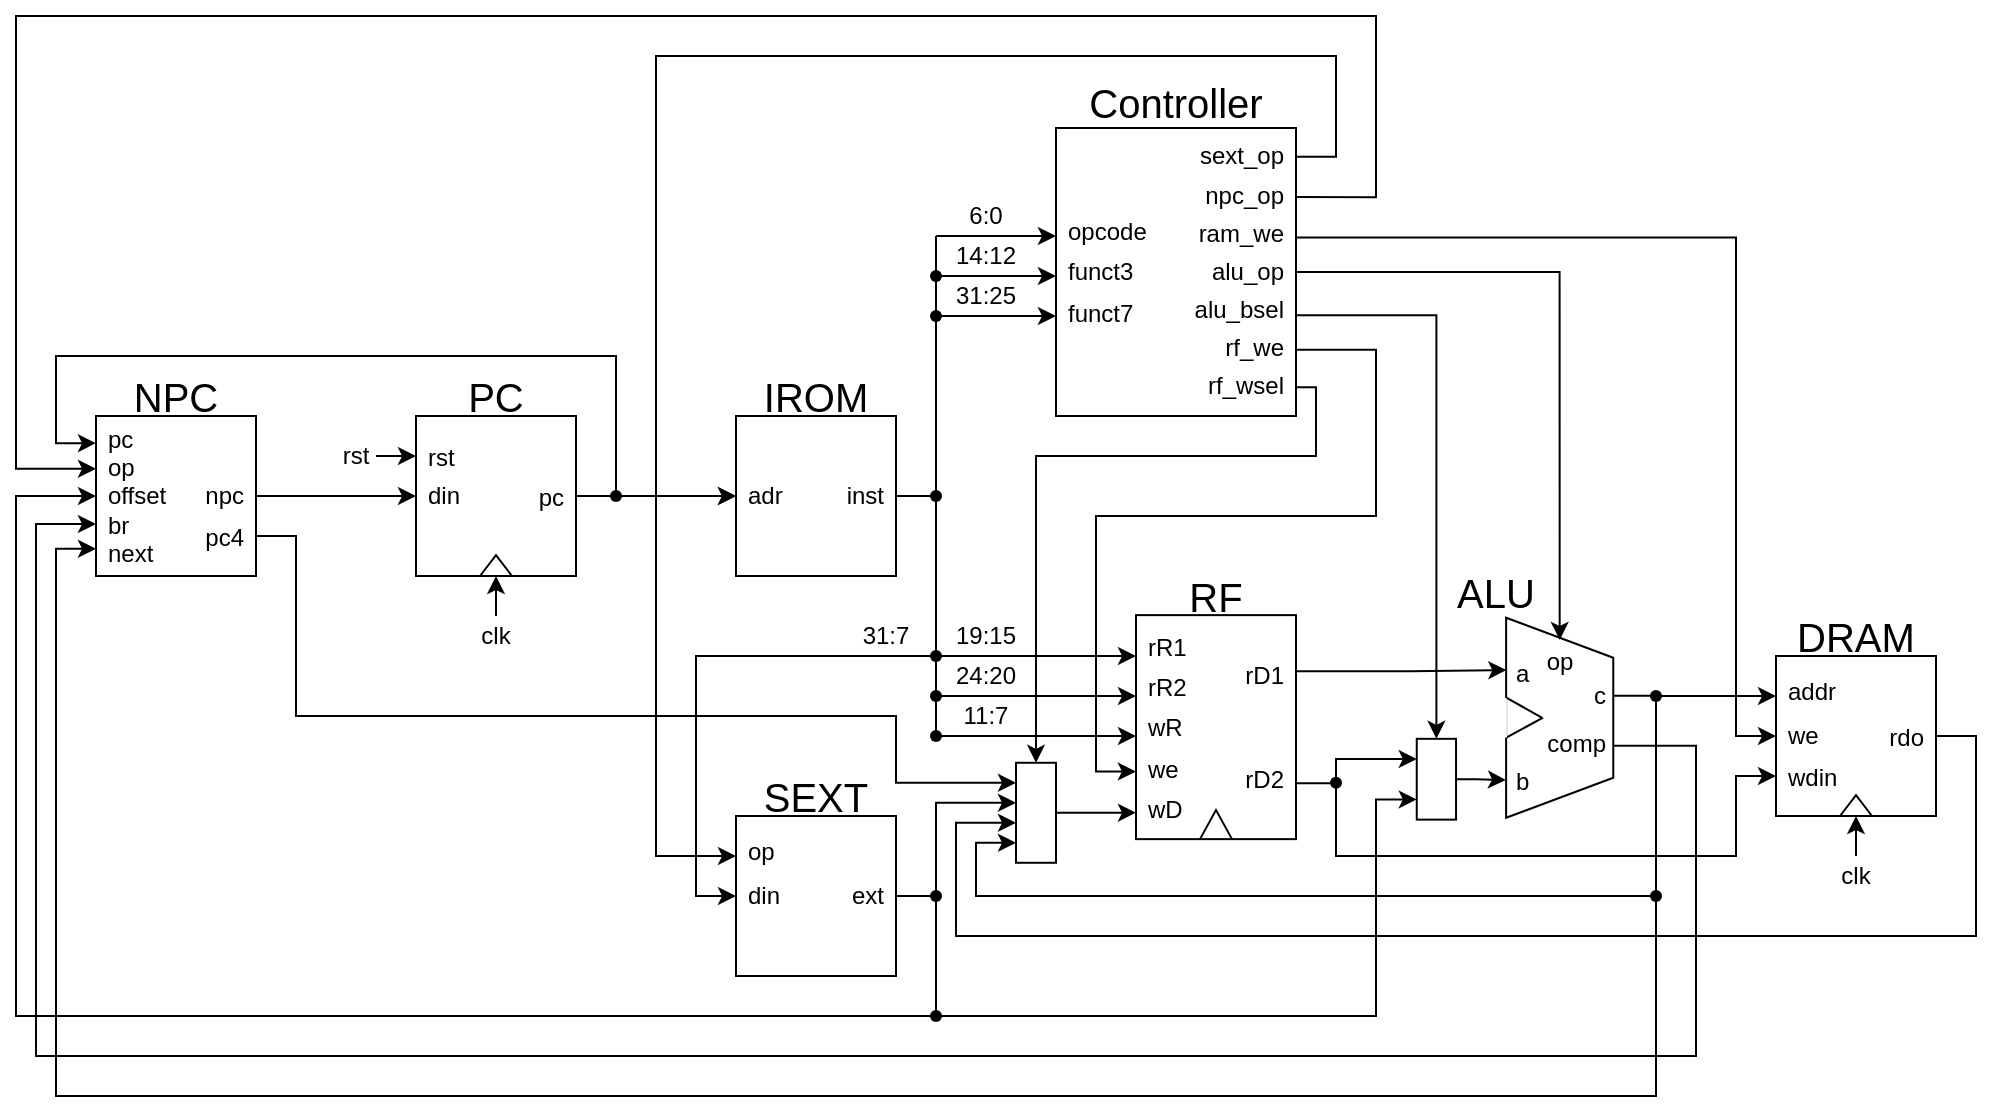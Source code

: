 <mxfile version="21.6.1" type="device">
  <diagram name="第 1 页" id="684M3y2fLr6qe14_jGMS">
    <mxGraphModel dx="1396" dy="973" grid="1" gridSize="10" guides="1" tooltips="1" connect="1" arrows="1" fold="1" page="1" pageScale="1" pageWidth="1169" pageHeight="827" math="0" shadow="0">
      <root>
        <mxCell id="0" />
        <mxCell id="1" parent="0" />
        <mxCell id="7e6ycA0EHB4q4oPhDRhc-101" value="" style="group;spacing=10;" parent="1" vertex="1" connectable="0">
          <mxGeometry x="440" y="500" width="80" height="100" as="geometry" />
        </mxCell>
        <mxCell id="7e6ycA0EHB4q4oPhDRhc-102" value="SEXT" style="text;html=1;strokeColor=none;fillColor=none;align=center;verticalAlign=middle;whiteSpace=wrap;rounded=0;fontSize=20;" parent="7e6ycA0EHB4q4oPhDRhc-101" vertex="1">
          <mxGeometry width="80" height="20" as="geometry" />
        </mxCell>
        <mxCell id="7e6ycA0EHB4q4oPhDRhc-103" value="" style="group" parent="7e6ycA0EHB4q4oPhDRhc-101" vertex="1" connectable="0">
          <mxGeometry y="20" width="80" height="80" as="geometry" />
        </mxCell>
        <mxCell id="7e6ycA0EHB4q4oPhDRhc-104" value="" style="rounded=0;whiteSpace=wrap;html=1;movable=1;resizable=1;rotatable=1;deletable=1;editable=1;locked=0;connectable=1;" parent="7e6ycA0EHB4q4oPhDRhc-103" vertex="1">
          <mxGeometry width="80" height="80.0" as="geometry" />
        </mxCell>
        <mxCell id="7e6ycA0EHB4q4oPhDRhc-105" value="&lt;p style=&quot;line-height: 80%;&quot;&gt;op&lt;/p&gt;&lt;p style=&quot;line-height: 80%;&quot;&gt;din&lt;/p&gt;&lt;p style=&quot;line-height: 80%;&quot;&gt;&lt;br&gt;&lt;/p&gt;" style="text;html=1;strokeColor=none;fillColor=none;align=left;verticalAlign=middle;whiteSpace=wrap;rounded=0;movable=1;resizable=1;rotatable=1;deletable=1;editable=1;locked=0;connectable=1;spacingLeft=4;spacingBottom=0;spacing=2;horizontal=1;" parent="7e6ycA0EHB4q4oPhDRhc-103" vertex="1">
          <mxGeometry width="32" height="80" as="geometry" />
        </mxCell>
        <mxCell id="7e6ycA0EHB4q4oPhDRhc-106" value="&lt;p style=&quot;line-height: 120%;&quot;&gt;&lt;span style=&quot;background-color: initial;&quot;&gt;ext&lt;/span&gt;&lt;br&gt;&lt;/p&gt;" style="text;html=1;strokeColor=none;fillColor=none;align=right;verticalAlign=middle;whiteSpace=wrap;rounded=0;movable=1;resizable=1;rotatable=1;deletable=1;editable=1;locked=0;connectable=1;spacingRight=4;" parent="7e6ycA0EHB4q4oPhDRhc-103" vertex="1">
          <mxGeometry x="48" width="32" height="80" as="geometry" />
        </mxCell>
        <mxCell id="7e6ycA0EHB4q4oPhDRhc-128" value="" style="group;spacing=10;" parent="1" vertex="1" connectable="0">
          <mxGeometry x="120" y="300" width="80" height="100" as="geometry" />
        </mxCell>
        <mxCell id="7e6ycA0EHB4q4oPhDRhc-129" value="NPC" style="text;html=1;strokeColor=none;fillColor=none;align=center;verticalAlign=middle;whiteSpace=wrap;rounded=0;fontSize=20;" parent="7e6ycA0EHB4q4oPhDRhc-128" vertex="1">
          <mxGeometry width="80" height="20" as="geometry" />
        </mxCell>
        <mxCell id="7e6ycA0EHB4q4oPhDRhc-130" value="" style="group" parent="7e6ycA0EHB4q4oPhDRhc-128" vertex="1" connectable="0">
          <mxGeometry y="20" width="80" height="80" as="geometry" />
        </mxCell>
        <mxCell id="7e6ycA0EHB4q4oPhDRhc-131" value="" style="rounded=0;whiteSpace=wrap;html=1;movable=1;resizable=1;rotatable=1;deletable=1;editable=1;locked=0;connectable=1;" parent="7e6ycA0EHB4q4oPhDRhc-130" vertex="1">
          <mxGeometry width="80" height="80.0" as="geometry" />
        </mxCell>
        <mxCell id="7e6ycA0EHB4q4oPhDRhc-132" value="&lt;p style=&quot;line-height: 20%;&quot;&gt;pc&lt;/p&gt;&lt;p style=&quot;line-height: 20%;&quot;&gt;op&lt;/p&gt;&lt;p style=&quot;line-height: 20%;&quot;&gt;offset&lt;/p&gt;&lt;p style=&quot;line-height: 20%;&quot;&gt;br&lt;/p&gt;&lt;p style=&quot;line-height: 20%;&quot;&gt;next&lt;/p&gt;" style="text;html=1;strokeColor=none;fillColor=none;align=left;verticalAlign=middle;whiteSpace=wrap;rounded=0;movable=1;resizable=1;rotatable=1;deletable=1;editable=1;locked=0;connectable=1;spacingLeft=4;spacingBottom=0;spacing=2;horizontal=1;points=[[0,0,0,0,0],[0,0.17,0,0,0],[0,0.25,0,0,0],[0,0.33,0,0,0],[0,0.5,0,0,0],[0,0.67,0,0,0],[0,0.75,0,0,0],[0,0.83,0,0,0],[0,1,0,0,0],[0.25,0,0,0,0],[0.25,1,0,0,0],[0.5,0,0,0,0],[0.5,1,0,0,0],[0.75,0,0,0,0],[0.75,1,0,0,0],[1,0,0,0,0],[1,0.25,0,0,0],[1,0.5,0,0,0],[1,0.75,0,0,0],[1,1,0,0,0]];" parent="7e6ycA0EHB4q4oPhDRhc-130" vertex="1">
          <mxGeometry width="32" height="80" as="geometry" />
        </mxCell>
        <mxCell id="7e6ycA0EHB4q4oPhDRhc-133" value="&lt;p style=&quot;line-height: 70%;&quot;&gt;&lt;br&gt;&lt;/p&gt;&lt;p style=&quot;line-height: 70%;&quot;&gt;npc&lt;/p&gt;&lt;p style=&quot;line-height: 70%;&quot;&gt;pc4&lt;/p&gt;" style="text;html=1;strokeColor=none;fillColor=none;align=right;verticalAlign=middle;whiteSpace=wrap;rounded=0;movable=1;resizable=1;rotatable=1;deletable=1;editable=1;locked=0;connectable=1;spacingRight=4;" parent="7e6ycA0EHB4q4oPhDRhc-130" vertex="1">
          <mxGeometry x="48" width="32" height="80" as="geometry" />
        </mxCell>
        <mxCell id="7e6ycA0EHB4q4oPhDRhc-134" value="" style="group;spacing=10;" parent="1" vertex="1" connectable="0">
          <mxGeometry x="440" y="300" width="80" height="100" as="geometry" />
        </mxCell>
        <mxCell id="7e6ycA0EHB4q4oPhDRhc-135" value="IROM" style="text;html=1;strokeColor=none;fillColor=none;align=center;verticalAlign=middle;whiteSpace=wrap;rounded=0;fontSize=20;" parent="7e6ycA0EHB4q4oPhDRhc-134" vertex="1">
          <mxGeometry width="80" height="20" as="geometry" />
        </mxCell>
        <mxCell id="7e6ycA0EHB4q4oPhDRhc-136" value="" style="group" parent="7e6ycA0EHB4q4oPhDRhc-134" vertex="1" connectable="0">
          <mxGeometry y="20" width="80" height="80" as="geometry" />
        </mxCell>
        <mxCell id="7e6ycA0EHB4q4oPhDRhc-137" value="" style="rounded=0;whiteSpace=wrap;html=1;movable=1;resizable=1;rotatable=1;deletable=1;editable=1;locked=0;connectable=1;" parent="7e6ycA0EHB4q4oPhDRhc-136" vertex="1">
          <mxGeometry width="80" height="80.0" as="geometry" />
        </mxCell>
        <mxCell id="7e6ycA0EHB4q4oPhDRhc-138" value="&lt;p style=&quot;line-height: 120%;&quot;&gt;adr&lt;/p&gt;" style="text;html=1;strokeColor=none;fillColor=none;align=left;verticalAlign=middle;whiteSpace=wrap;rounded=0;movable=1;resizable=1;rotatable=1;deletable=1;editable=1;locked=0;connectable=1;spacingLeft=4;spacingBottom=0;spacing=2;horizontal=1;" parent="7e6ycA0EHB4q4oPhDRhc-136" vertex="1">
          <mxGeometry width="32" height="80" as="geometry" />
        </mxCell>
        <mxCell id="Yz_Gi2wW_Vq1L69UiVC6-89" style="edgeStyle=orthogonalEdgeStyle;rounded=0;orthogonalLoop=1;jettySize=auto;html=1;exitX=1;exitY=0.5;exitDx=0;exitDy=0;" parent="7e6ycA0EHB4q4oPhDRhc-136" source="7e6ycA0EHB4q4oPhDRhc-139" edge="1">
          <mxGeometry relative="1" as="geometry">
            <mxPoint x="80.2" y="40" as="targetPoint" />
          </mxGeometry>
        </mxCell>
        <mxCell id="7e6ycA0EHB4q4oPhDRhc-139" value="&lt;p style=&quot;line-height: 120%;&quot;&gt;&lt;span style=&quot;background-color: initial;&quot;&gt;inst&lt;/span&gt;&lt;br&gt;&lt;/p&gt;" style="text;html=1;strokeColor=none;fillColor=none;align=right;verticalAlign=middle;whiteSpace=wrap;rounded=0;movable=1;resizable=1;rotatable=1;deletable=1;editable=1;locked=0;connectable=1;spacingRight=4;" parent="7e6ycA0EHB4q4oPhDRhc-136" vertex="1">
          <mxGeometry x="48" width="32" height="80" as="geometry" />
        </mxCell>
        <mxCell id="7e6ycA0EHB4q4oPhDRhc-146" value="" style="group;movable=1;resizable=1;rotatable=1;deletable=1;editable=1;locked=0;connectable=1;" parent="1" vertex="1" connectable="0">
          <mxGeometry x="280" y="300" width="80" height="100" as="geometry" />
        </mxCell>
        <mxCell id="7e6ycA0EHB4q4oPhDRhc-147" value="PC" style="text;html=1;strokeColor=none;fillColor=none;align=center;verticalAlign=middle;whiteSpace=wrap;rounded=0;fontSize=20;container=0;movable=1;resizable=1;rotatable=1;deletable=1;editable=1;locked=0;connectable=1;" parent="7e6ycA0EHB4q4oPhDRhc-146" vertex="1">
          <mxGeometry width="80" height="19.28" as="geometry" />
        </mxCell>
        <mxCell id="7e6ycA0EHB4q4oPhDRhc-148" value="" style="rounded=0;whiteSpace=wrap;html=1;movable=1;resizable=1;rotatable=1;deletable=1;editable=1;locked=0;connectable=1;container=0;" parent="7e6ycA0EHB4q4oPhDRhc-146" vertex="1">
          <mxGeometry y="20.0" width="80" height="80" as="geometry" />
        </mxCell>
        <mxCell id="7e6ycA0EHB4q4oPhDRhc-149" value="&lt;p style=&quot;line-height: 60%;&quot;&gt;rst&lt;/p&gt;&lt;p style=&quot;line-height: 60%;&quot;&gt;din&lt;/p&gt;&lt;p style=&quot;line-height: 60%;&quot;&gt;&lt;br&gt;&lt;/p&gt;" style="text;html=1;strokeColor=none;fillColor=none;align=left;verticalAlign=middle;whiteSpace=wrap;rounded=0;movable=1;resizable=1;rotatable=1;deletable=1;editable=1;locked=0;connectable=1;spacingLeft=4;spacingBottom=0;spacing=2;horizontal=1;container=0;" parent="7e6ycA0EHB4q4oPhDRhc-146" vertex="1">
          <mxGeometry y="20.0" width="32" height="80" as="geometry" />
        </mxCell>
        <mxCell id="7e6ycA0EHB4q4oPhDRhc-150" value="&lt;p style=&quot;line-height: 150%;&quot;&gt;pc&lt;/p&gt;" style="text;html=1;strokeColor=none;fillColor=none;align=right;verticalAlign=middle;whiteSpace=wrap;rounded=0;movable=1;resizable=1;rotatable=1;deletable=1;editable=1;locked=0;connectable=1;spacingRight=4;container=0;" parent="7e6ycA0EHB4q4oPhDRhc-146" vertex="1">
          <mxGeometry x="48" y="20.0" width="32" height="80" as="geometry" />
        </mxCell>
        <mxCell id="7e6ycA0EHB4q4oPhDRhc-151" value="" style="endArrow=none;html=1;rounded=0;exitX=1;exitY=1;exitDx=0;exitDy=0;entryX=0;entryY=1;entryDx=0;entryDy=0;movable=1;resizable=1;rotatable=1;deletable=1;editable=1;locked=0;connectable=1;" parent="7e6ycA0EHB4q4oPhDRhc-146" source="7e6ycA0EHB4q4oPhDRhc-149" target="7e6ycA0EHB4q4oPhDRhc-150" edge="1">
          <mxGeometry width="50" height="50" relative="1" as="geometry">
            <mxPoint x="27.5" y="100.0" as="sourcePoint" />
            <mxPoint x="50" y="100.0" as="targetPoint" />
            <Array as="points">
              <mxPoint x="40" y="89.626" />
            </Array>
          </mxGeometry>
        </mxCell>
        <mxCell id="7e6ycA0EHB4q4oPhDRhc-152" style="edgeStyle=orthogonalEdgeStyle;rounded=0;orthogonalLoop=1;jettySize=auto;html=1;entryX=0;entryY=0.5;entryDx=0;entryDy=0;" parent="1" source="7e6ycA0EHB4q4oPhDRhc-133" target="7e6ycA0EHB4q4oPhDRhc-149" edge="1">
          <mxGeometry relative="1" as="geometry" />
        </mxCell>
        <mxCell id="7e6ycA0EHB4q4oPhDRhc-153" style="edgeStyle=orthogonalEdgeStyle;rounded=0;orthogonalLoop=1;jettySize=auto;html=1;entryX=0;entryY=0.5;entryDx=0;entryDy=0;" parent="1" source="Yz_Gi2wW_Vq1L69UiVC6-192" target="7e6ycA0EHB4q4oPhDRhc-138" edge="1">
          <mxGeometry relative="1" as="geometry" />
        </mxCell>
        <mxCell id="7e6ycA0EHB4q4oPhDRhc-154" value="" style="group;movable=1;resizable=1;rotatable=1;deletable=1;editable=1;locked=0;connectable=1;" parent="1" vertex="1" connectable="0">
          <mxGeometry x="640" y="391.57" width="80" height="140" as="geometry" />
        </mxCell>
        <mxCell id="7e6ycA0EHB4q4oPhDRhc-155" value="RF" style="text;html=1;strokeColor=none;fillColor=none;align=center;verticalAlign=middle;whiteSpace=wrap;rounded=0;fontSize=20;container=0;movable=1;resizable=1;rotatable=1;deletable=1;editable=1;locked=0;connectable=1;" parent="7e6ycA0EHB4q4oPhDRhc-154" vertex="1">
          <mxGeometry y="10" width="80" height="17" as="geometry" />
        </mxCell>
        <mxCell id="7e6ycA0EHB4q4oPhDRhc-156" value="" style="rounded=0;whiteSpace=wrap;html=1;movable=1;resizable=1;rotatable=1;deletable=1;editable=1;locked=0;connectable=1;container=0;" parent="7e6ycA0EHB4q4oPhDRhc-154" vertex="1">
          <mxGeometry y="28" width="80" height="112" as="geometry" />
        </mxCell>
        <mxCell id="7e6ycA0EHB4q4oPhDRhc-157" value="&lt;p style=&quot;line-height: 70%;&quot;&gt;rR1&lt;/p&gt;&lt;p style=&quot;line-height: 70%;&quot;&gt;rR2&lt;/p&gt;&lt;p style=&quot;line-height: 70%;&quot;&gt;wR&lt;/p&gt;&lt;p style=&quot;line-height: 70%;&quot;&gt;we&lt;/p&gt;&lt;p style=&quot;line-height: 70%;&quot;&gt;wD&lt;/p&gt;" style="text;html=1;strokeColor=none;fillColor=none;align=left;verticalAlign=middle;whiteSpace=wrap;rounded=0;movable=1;resizable=1;rotatable=1;deletable=1;editable=1;locked=0;connectable=1;spacingLeft=4;spacingBottom=0;spacing=2;horizontal=1;container=0;" parent="7e6ycA0EHB4q4oPhDRhc-154" vertex="1">
          <mxGeometry y="28.0" width="32" height="112" as="geometry" />
        </mxCell>
        <mxCell id="7e6ycA0EHB4q4oPhDRhc-158" value="&lt;p style=&quot;line-height: 330%;&quot;&gt;rD1&lt;/p&gt;&lt;p style=&quot;line-height: 330%;&quot;&gt;rD2&lt;/p&gt;" style="text;html=1;strokeColor=none;fillColor=none;align=right;verticalAlign=middle;whiteSpace=wrap;rounded=0;movable=1;resizable=1;rotatable=1;deletable=1;editable=1;locked=0;connectable=1;spacingRight=4;container=0;" parent="7e6ycA0EHB4q4oPhDRhc-154" vertex="1">
          <mxGeometry x="48" y="28.0" width="32" height="112" as="geometry" />
        </mxCell>
        <mxCell id="7e6ycA0EHB4q4oPhDRhc-159" value="" style="endArrow=none;html=1;rounded=0;exitX=1;exitY=1;exitDx=0;exitDy=0;entryX=0;entryY=1;entryDx=0;entryDy=0;movable=1;resizable=1;rotatable=1;deletable=1;editable=1;locked=0;connectable=1;" parent="7e6ycA0EHB4q4oPhDRhc-154" source="7e6ycA0EHB4q4oPhDRhc-157" target="7e6ycA0EHB4q4oPhDRhc-158" edge="1">
          <mxGeometry width="50" height="50" relative="1" as="geometry">
            <mxPoint x="27.5" y="140.0" as="sourcePoint" />
            <mxPoint x="50" y="140.0" as="targetPoint" />
            <Array as="points">
              <mxPoint x="40" y="125.476" />
            </Array>
          </mxGeometry>
        </mxCell>
        <mxCell id="Yz_Gi2wW_Vq1L69UiVC6-36" value="" style="group;spacing=10;" parent="1" vertex="1" connectable="0">
          <mxGeometry x="600" y="140" width="120" height="180" as="geometry" />
        </mxCell>
        <mxCell id="Yz_Gi2wW_Vq1L69UiVC6-37" value="Controller" style="text;html=1;strokeColor=none;fillColor=none;align=center;verticalAlign=middle;whiteSpace=wrap;rounded=0;fontSize=20;" parent="Yz_Gi2wW_Vq1L69UiVC6-36" vertex="1">
          <mxGeometry y="10" width="120" height="26" as="geometry" />
        </mxCell>
        <mxCell id="Yz_Gi2wW_Vq1L69UiVC6-38" value="" style="group" parent="Yz_Gi2wW_Vq1L69UiVC6-36" vertex="1" connectable="0">
          <mxGeometry y="36" width="120" height="144" as="geometry" />
        </mxCell>
        <mxCell id="Yz_Gi2wW_Vq1L69UiVC6-39" value="" style="rounded=0;whiteSpace=wrap;html=1;movable=1;resizable=1;rotatable=1;deletable=1;editable=1;locked=0;connectable=1;" parent="Yz_Gi2wW_Vq1L69UiVC6-38" vertex="1">
          <mxGeometry width="120" height="144.0" as="geometry" />
        </mxCell>
        <mxCell id="Yz_Gi2wW_Vq1L69UiVC6-99" style="edgeStyle=orthogonalEdgeStyle;rounded=0;orthogonalLoop=1;jettySize=auto;html=1;endArrow=none;endFill=0;startArrow=classic;startFill=1;" parent="Yz_Gi2wW_Vq1L69UiVC6-38" source="Yz_Gi2wW_Vq1L69UiVC6-40" edge="1">
          <mxGeometry relative="1" as="geometry">
            <mxPoint x="-60" y="96.427" as="targetPoint" />
            <Array as="points">
              <mxPoint x="-60" y="94" />
            </Array>
          </mxGeometry>
        </mxCell>
        <mxCell id="Yz_Gi2wW_Vq1L69UiVC6-40" value="&lt;p style=&quot;border-color: var(--border-color); line-height: 70%;&quot;&gt;opcode&lt;/p&gt;&lt;p style=&quot;border-color: var(--border-color); line-height: 70%;&quot;&gt;funct3&lt;/p&gt;&lt;p style=&quot;border-color: var(--border-color); line-height: 70%;&quot;&gt;&lt;span style=&quot;background-color: initial;&quot;&gt;funct7&lt;/span&gt;&lt;/p&gt;" style="text;html=1;strokeColor=none;fillColor=none;align=left;verticalAlign=middle;whiteSpace=wrap;rounded=0;movable=1;resizable=1;rotatable=1;deletable=1;editable=1;locked=0;connectable=1;spacingLeft=4;spacingBottom=0;spacing=2;horizontal=1;points=[[0,0,0,0,0],[0,0.25,0,0,0],[0,0.33,0,0,0],[0,0.5,0,0,0],[0,0.67,0,0,0],[0,0.75,0,0,0],[0,1,0,0,0],[0.25,0,0,0,0],[0.25,1,0,0,0],[0.5,0,0,0,0],[0.5,1,0,0,0],[0.75,0,0,0,0],[0.75,1,0,0,0],[1,0,0,0,0],[1,0.25,0,0,0],[1,0.5,0,0,0],[1,0.75,0,0,0],[1,1,0,0,0]];" parent="Yz_Gi2wW_Vq1L69UiVC6-38" vertex="1">
          <mxGeometry width="48" height="144" as="geometry" />
        </mxCell>
        <mxCell id="Yz_Gi2wW_Vq1L69UiVC6-164" style="edgeStyle=orthogonalEdgeStyle;rounded=0;orthogonalLoop=1;jettySize=auto;html=1;exitX=1;exitY=0.9;exitDx=0;exitDy=0;exitPerimeter=0;" parent="Yz_Gi2wW_Vq1L69UiVC6-38" source="Yz_Gi2wW_Vq1L69UiVC6-41" edge="1">
          <mxGeometry relative="1" as="geometry">
            <mxPoint x="120.286" y="129.571" as="targetPoint" />
          </mxGeometry>
        </mxCell>
        <mxCell id="Yz_Gi2wW_Vq1L69UiVC6-41" value="&lt;p style=&quot;border-color: var(--border-color); line-height: 60%;&quot;&gt;sext_op&lt;/p&gt;&lt;p style=&quot;border-color: var(--border-color); line-height: 60%;&quot;&gt;npc_op&lt;/p&gt;&lt;p style=&quot;border-color: var(--border-color); line-height: 60%;&quot;&gt;ram_we&lt;/p&gt;&lt;p style=&quot;border-color: var(--border-color); line-height: 60%;&quot;&gt;alu_op&lt;/p&gt;&lt;p style=&quot;border-color: var(--border-color); line-height: 60%;&quot;&gt;alu_bsel&lt;/p&gt;&lt;p style=&quot;border-color: var(--border-color); line-height: 60%;&quot;&gt;rf_we&lt;/p&gt;&lt;p style=&quot;border-color: var(--border-color); line-height: 60%;&quot;&gt;rf_wsel&lt;/p&gt;" style="text;html=1;strokeColor=none;fillColor=none;align=right;verticalAlign=middle;whiteSpace=wrap;rounded=0;movable=1;resizable=1;rotatable=1;deletable=1;editable=1;locked=0;connectable=1;spacingRight=4;points=[[0,0,0,0,0],[0,0.25,0,0,0],[0,0.5,0,0,0],[0,0.75,0,0,0],[0,1,0,0,0],[0.25,0,0,0,0],[0.25,1,0,0,0],[0.5,0,0,0,0],[0.5,1,0,0,0],[0.75,0,0,0,0],[0.75,1,0,0,0],[1,0,0,0,0],[1,0.1,0,0,0],[1,0.24,0,0,0],[1,0.25,0,0,0],[1,0.38,0,0,0],[1,0.5,0,0,0],[1,0.65,0,0,0],[1,0.75,0,0,0],[1,0.77,0,0,0],[1,0.9,0,0,0],[1,1,0,0,0]];" parent="Yz_Gi2wW_Vq1L69UiVC6-38" vertex="1">
          <mxGeometry x="72" width="48" height="144" as="geometry" />
        </mxCell>
        <mxCell id="Yz_Gi2wW_Vq1L69UiVC6-51" value="" style="group;rotation=90;spacingLeft=4;" parent="1" vertex="1" connectable="0">
          <mxGeometry x="810" y="440" width="100" height="71.43" as="geometry" />
        </mxCell>
        <mxCell id="Yz_Gi2wW_Vq1L69UiVC6-47" value="" style="shape=trapezoid;perimeter=trapezoidPerimeter;whiteSpace=wrap;html=1;fixedSize=1;rotation=90;" parent="Yz_Gi2wW_Vq1L69UiVC6-51" vertex="1">
          <mxGeometry x="-8.157" y="4.082" width="100" height="53.573" as="geometry" />
        </mxCell>
        <mxCell id="Yz_Gi2wW_Vq1L69UiVC6-48" value="" style="endArrow=none;html=1;rounded=0;exitX=0.399;exitY=0.998;exitDx=0;exitDy=0;exitPerimeter=0;entryX=0.5;entryY=0.667;entryDx=0;entryDy=0;entryPerimeter=0;" parent="Yz_Gi2wW_Vq1L69UiVC6-51" source="Yz_Gi2wW_Vq1L69UiVC6-47" target="Yz_Gi2wW_Vq1L69UiVC6-47" edge="1">
          <mxGeometry width="50" height="50" relative="1" as="geometry">
            <mxPoint x="33.51" y="75.512" as="sourcePoint" />
            <mxPoint x="25.177" y="21.939" as="targetPoint" />
          </mxGeometry>
        </mxCell>
        <mxCell id="Yz_Gi2wW_Vq1L69UiVC6-49" value="" style="endArrow=none;html=1;rounded=0;entryX=0.599;entryY=0.998;entryDx=0;entryDy=0;entryPerimeter=0;" parent="Yz_Gi2wW_Vq1L69UiVC6-51" target="Yz_Gi2wW_Vq1L69UiVC6-47" edge="1">
          <mxGeometry width="50" height="50" relative="1" as="geometry">
            <mxPoint x="33.51" y="30.868" as="sourcePoint" />
            <mxPoint x="75.177" y="120.155" as="targetPoint" />
          </mxGeometry>
        </mxCell>
        <mxCell id="Yz_Gi2wW_Vq1L69UiVC6-50" value="" style="endArrow=none;html=1;rounded=0;exitX=0.402;exitY=1.002;exitDx=0;exitDy=0;exitPerimeter=0;entryX=0.599;entryY=1.002;entryDx=0;entryDy=0;entryPerimeter=0;strokeColor=#FFFFFF;" parent="Yz_Gi2wW_Vq1L69UiVC6-51" source="Yz_Gi2wW_Vq1L69UiVC6-47" target="Yz_Gi2wW_Vq1L69UiVC6-47" edge="1">
          <mxGeometry width="50" height="50" relative="1" as="geometry">
            <mxPoint x="8.51" y="57.654" as="sourcePoint" />
            <mxPoint x="50.177" y="102.298" as="targetPoint" />
          </mxGeometry>
        </mxCell>
        <mxCell id="Yz_Gi2wW_Vq1L69UiVC6-56" value="op" style="text;html=1;strokeColor=none;fillColor=none;align=center;verticalAlign=middle;whiteSpace=wrap;rounded=0;spacingTop=-7;" parent="Yz_Gi2wW_Vq1L69UiVC6-51" vertex="1">
          <mxGeometry x="11.84" y="-8.06" width="60" height="30" as="geometry" />
        </mxCell>
        <mxCell id="Yz_Gi2wW_Vq1L69UiVC6-52" value="a" style="text;html=1;strokeColor=none;fillColor=none;align=left;verticalAlign=middle;whiteSpace=wrap;rounded=0;spacingLeft=1;" parent="Yz_Gi2wW_Vq1L69UiVC6-51" vertex="1">
          <mxGeometry x="16.843" y="-4.847" width="25" height="26.786" as="geometry" />
        </mxCell>
        <mxCell id="Yz_Gi2wW_Vq1L69UiVC6-53" value="b" style="text;html=1;strokeColor=none;fillColor=none;align=left;verticalAlign=middle;whiteSpace=wrap;rounded=0;spacingLeft=1;" parent="Yz_Gi2wW_Vq1L69UiVC6-51" vertex="1">
          <mxGeometry x="16.843" y="49.997" width="25" height="26.786" as="geometry" />
        </mxCell>
        <mxCell id="Yz_Gi2wW_Vq1L69UiVC6-57" value="&lt;p style=&quot;line-height: 200%;&quot;&gt;c&lt;br&gt;comp&lt;/p&gt;" style="text;html=1;strokeColor=none;fillColor=none;align=right;verticalAlign=middle;whiteSpace=wrap;rounded=0;spacingRight=3;" parent="Yz_Gi2wW_Vq1L69UiVC6-51" vertex="1">
          <mxGeometry x="11.84" y="8.8" width="58.16" height="44.13" as="geometry" />
        </mxCell>
        <mxCell id="Yz_Gi2wW_Vq1L69UiVC6-55" value="ALU" style="text;html=1;strokeColor=none;fillColor=none;align=center;verticalAlign=middle;whiteSpace=wrap;rounded=0;fontSize=20;container=0;movable=1;resizable=1;rotatable=1;deletable=1;editable=1;locked=0;connectable=1;" parent="1" vertex="1">
          <mxGeometry x="780" y="396.86" width="80" height="23.14" as="geometry" />
        </mxCell>
        <mxCell id="Yz_Gi2wW_Vq1L69UiVC6-74" value="" style="group;movable=1;resizable=1;rotatable=1;deletable=1;editable=1;locked=0;connectable=1;" parent="1" vertex="1" connectable="0">
          <mxGeometry x="960" y="420" width="80" height="100" as="geometry" />
        </mxCell>
        <mxCell id="Yz_Gi2wW_Vq1L69UiVC6-75" value="DRAM" style="text;html=1;strokeColor=none;fillColor=none;align=center;verticalAlign=middle;whiteSpace=wrap;rounded=0;fontSize=20;container=0;movable=1;resizable=1;rotatable=1;deletable=1;editable=1;locked=0;connectable=1;" parent="Yz_Gi2wW_Vq1L69UiVC6-74" vertex="1">
          <mxGeometry width="80" height="19.28" as="geometry" />
        </mxCell>
        <mxCell id="Yz_Gi2wW_Vq1L69UiVC6-76" value="" style="rounded=0;whiteSpace=wrap;html=1;movable=1;resizable=1;rotatable=1;deletable=1;editable=1;locked=0;connectable=1;container=0;" parent="Yz_Gi2wW_Vq1L69UiVC6-74" vertex="1">
          <mxGeometry y="20.0" width="80" height="80" as="geometry" />
        </mxCell>
        <mxCell id="Yz_Gi2wW_Vq1L69UiVC6-77" value="&lt;p style=&quot;line-height: 80%;&quot;&gt;addr&lt;/p&gt;&lt;p style=&quot;line-height: 80%;&quot;&gt;we&lt;/p&gt;&lt;p style=&quot;line-height: 80%;&quot;&gt;wdin&lt;/p&gt;" style="text;html=1;strokeColor=none;fillColor=none;align=left;verticalAlign=middle;whiteSpace=wrap;rounded=0;movable=1;resizable=1;rotatable=1;deletable=1;editable=1;locked=0;connectable=1;spacingLeft=4;spacingBottom=0;spacing=2;horizontal=1;container=0;" parent="Yz_Gi2wW_Vq1L69UiVC6-74" vertex="1">
          <mxGeometry y="20.0" width="32" height="80" as="geometry" />
        </mxCell>
        <mxCell id="Yz_Gi2wW_Vq1L69UiVC6-78" value="&lt;p style=&quot;line-height: 150%;&quot;&gt;rdo&lt;/p&gt;" style="text;html=1;strokeColor=none;fillColor=none;align=right;verticalAlign=middle;whiteSpace=wrap;rounded=0;movable=1;resizable=1;rotatable=1;deletable=1;editable=1;locked=0;connectable=1;spacingRight=4;container=0;" parent="Yz_Gi2wW_Vq1L69UiVC6-74" vertex="1">
          <mxGeometry x="48" y="20.0" width="32" height="80" as="geometry" />
        </mxCell>
        <mxCell id="Yz_Gi2wW_Vq1L69UiVC6-79" value="" style="endArrow=none;html=1;rounded=0;exitX=1;exitY=1;exitDx=0;exitDy=0;entryX=0;entryY=1;entryDx=0;entryDy=0;movable=1;resizable=1;rotatable=1;deletable=1;editable=1;locked=0;connectable=1;" parent="Yz_Gi2wW_Vq1L69UiVC6-74" source="Yz_Gi2wW_Vq1L69UiVC6-77" target="Yz_Gi2wW_Vq1L69UiVC6-78" edge="1">
          <mxGeometry width="50" height="50" relative="1" as="geometry">
            <mxPoint x="27.5" y="100.0" as="sourcePoint" />
            <mxPoint x="50" y="100.0" as="targetPoint" />
            <Array as="points">
              <mxPoint x="40" y="89.626" />
            </Array>
          </mxGeometry>
        </mxCell>
        <mxCell id="Yz_Gi2wW_Vq1L69UiVC6-80" style="edgeStyle=orthogonalEdgeStyle;rounded=0;orthogonalLoop=1;jettySize=auto;html=1;" parent="1" edge="1">
          <mxGeometry relative="1" as="geometry">
            <mxPoint x="600" y="230" as="targetPoint" />
            <mxPoint x="540" y="230" as="sourcePoint" />
            <Array as="points">
              <mxPoint x="540" y="230" />
              <mxPoint x="600" y="230" />
            </Array>
          </mxGeometry>
        </mxCell>
        <mxCell id="Yz_Gi2wW_Vq1L69UiVC6-85" style="edgeStyle=orthogonalEdgeStyle;rounded=0;orthogonalLoop=1;jettySize=auto;html=1;" parent="1" edge="1">
          <mxGeometry relative="1" as="geometry">
            <mxPoint x="540" y="250" as="sourcePoint" />
            <mxPoint x="600" y="250" as="targetPoint" />
            <Array as="points">
              <mxPoint x="600" y="250" />
            </Array>
          </mxGeometry>
        </mxCell>
        <mxCell id="Yz_Gi2wW_Vq1L69UiVC6-92" style="edgeStyle=orthogonalEdgeStyle;rounded=0;orthogonalLoop=1;jettySize=auto;html=1;endArrow=none;endFill=0;" parent="1" source="Yz_Gi2wW_Vq1L69UiVC6-128" edge="1">
          <mxGeometry relative="1" as="geometry">
            <mxPoint x="540" y="270" as="sourcePoint" />
            <mxPoint x="540" y="250" as="targetPoint" />
          </mxGeometry>
        </mxCell>
        <mxCell id="Yz_Gi2wW_Vq1L69UiVC6-94" value="" style="edgeStyle=orthogonalEdgeStyle;rounded=0;orthogonalLoop=1;jettySize=auto;html=1;entryDx=0;entryDy=0;entryPerimeter=0;endArrow=none;endFill=0;" parent="1" source="Yz_Gi2wW_Vq1L69UiVC6-130" edge="1">
          <mxGeometry relative="1" as="geometry">
            <mxPoint x="520" y="360" as="sourcePoint" />
            <mxPoint x="540" y="270" as="targetPoint" />
          </mxGeometry>
        </mxCell>
        <mxCell id="Yz_Gi2wW_Vq1L69UiVC6-127" value="" style="edgeStyle=orthogonalEdgeStyle;rounded=0;orthogonalLoop=1;jettySize=auto;html=1;endArrow=none;endFill=0;" parent="1" edge="1">
          <mxGeometry relative="1" as="geometry">
            <mxPoint x="540" y="230" as="targetPoint" />
            <mxPoint x="540" y="250" as="sourcePoint" />
            <Array as="points" />
          </mxGeometry>
        </mxCell>
        <mxCell id="Yz_Gi2wW_Vq1L69UiVC6-129" value="" style="edgeStyle=orthogonalEdgeStyle;rounded=0;orthogonalLoop=1;jettySize=auto;html=1;endArrow=none;endFill=0;" parent="1" target="Yz_Gi2wW_Vq1L69UiVC6-128" edge="1">
          <mxGeometry relative="1" as="geometry">
            <mxPoint x="540" y="270" as="sourcePoint" />
            <mxPoint x="540" y="250" as="targetPoint" />
          </mxGeometry>
        </mxCell>
        <mxCell id="Yz_Gi2wW_Vq1L69UiVC6-128" value="" style="shape=waypoint;sketch=0;fillStyle=solid;size=6;pointerEvents=1;points=[];fillColor=none;resizable=0;rotatable=0;perimeter=centerPerimeter;snapToPoint=1;" parent="1" vertex="1">
          <mxGeometry x="530" y="240" width="20" height="20" as="geometry" />
        </mxCell>
        <mxCell id="Yz_Gi2wW_Vq1L69UiVC6-131" value="" style="edgeStyle=orthogonalEdgeStyle;rounded=0;orthogonalLoop=1;jettySize=auto;html=1;entryDx=0;entryDy=0;entryPerimeter=0;endArrow=none;endFill=0;" parent="1" source="Yz_Gi2wW_Vq1L69UiVC6-132" target="Yz_Gi2wW_Vq1L69UiVC6-130" edge="1">
          <mxGeometry relative="1" as="geometry">
            <mxPoint x="520" y="360" as="sourcePoint" />
            <mxPoint x="540" y="270" as="targetPoint" />
          </mxGeometry>
        </mxCell>
        <mxCell id="Yz_Gi2wW_Vq1L69UiVC6-130" value="" style="shape=waypoint;sketch=0;fillStyle=solid;size=6;pointerEvents=1;points=[];fillColor=none;resizable=0;rotatable=0;perimeter=centerPerimeter;snapToPoint=1;" parent="1" vertex="1">
          <mxGeometry x="530" y="260" width="20" height="20" as="geometry" />
        </mxCell>
        <mxCell id="Yz_Gi2wW_Vq1L69UiVC6-136" style="edgeStyle=orthogonalEdgeStyle;rounded=0;orthogonalLoop=1;jettySize=auto;html=1;endArrow=none;endFill=0;" parent="1" source="Yz_Gi2wW_Vq1L69UiVC6-132" target="Yz_Gi2wW_Vq1L69UiVC6-135" edge="1">
          <mxGeometry relative="1" as="geometry" />
        </mxCell>
        <mxCell id="Yz_Gi2wW_Vq1L69UiVC6-132" value="" style="shape=waypoint;sketch=0;fillStyle=solid;size=6;pointerEvents=1;points=[];fillColor=none;resizable=0;rotatable=0;perimeter=centerPerimeter;snapToPoint=1;" parent="1" vertex="1">
          <mxGeometry x="530" y="350" width="20" height="20" as="geometry" />
        </mxCell>
        <mxCell id="Yz_Gi2wW_Vq1L69UiVC6-137" style="edgeStyle=orthogonalEdgeStyle;rounded=0;orthogonalLoop=1;jettySize=auto;html=1;" parent="1" source="Yz_Gi2wW_Vq1L69UiVC6-135" edge="1">
          <mxGeometry relative="1" as="geometry">
            <mxPoint x="640" y="440" as="targetPoint" />
            <Array as="points">
              <mxPoint x="640" y="440" />
            </Array>
          </mxGeometry>
        </mxCell>
        <mxCell id="Yz_Gi2wW_Vq1L69UiVC6-144" style="edgeStyle=orthogonalEdgeStyle;rounded=0;orthogonalLoop=1;jettySize=auto;html=1;endArrow=none;endFill=0;" parent="1" source="Yz_Gi2wW_Vq1L69UiVC6-135" target="Yz_Gi2wW_Vq1L69UiVC6-138" edge="1">
          <mxGeometry relative="1" as="geometry" />
        </mxCell>
        <mxCell id="eyDitWQQ_WvtDu5DvkL3-5" style="edgeStyle=orthogonalEdgeStyle;rounded=0;orthogonalLoop=1;jettySize=auto;html=1;entryX=0;entryY=0.5;entryDx=0;entryDy=0;" edge="1" parent="1" source="Yz_Gi2wW_Vq1L69UiVC6-135" target="7e6ycA0EHB4q4oPhDRhc-105">
          <mxGeometry relative="1" as="geometry">
            <Array as="points">
              <mxPoint x="420" y="440" />
              <mxPoint x="420" y="560" />
            </Array>
          </mxGeometry>
        </mxCell>
        <mxCell id="Yz_Gi2wW_Vq1L69UiVC6-135" value="" style="shape=waypoint;sketch=0;fillStyle=solid;size=6;pointerEvents=1;points=[];fillColor=none;resizable=0;rotatable=0;perimeter=centerPerimeter;snapToPoint=1;" parent="1" vertex="1">
          <mxGeometry x="530" y="430" width="20" height="20" as="geometry" />
        </mxCell>
        <mxCell id="Yz_Gi2wW_Vq1L69UiVC6-139" style="edgeStyle=orthogonalEdgeStyle;rounded=0;orthogonalLoop=1;jettySize=auto;html=1;" parent="1" source="Yz_Gi2wW_Vq1L69UiVC6-138" edge="1">
          <mxGeometry relative="1" as="geometry">
            <mxPoint x="640" y="460" as="targetPoint" />
            <Array as="points">
              <mxPoint x="640" y="460" />
            </Array>
          </mxGeometry>
        </mxCell>
        <mxCell id="Yz_Gi2wW_Vq1L69UiVC6-145" style="edgeStyle=orthogonalEdgeStyle;rounded=0;orthogonalLoop=1;jettySize=auto;html=1;entryX=0.5;entryY=0.758;entryDx=0;entryDy=0;entryPerimeter=0;endArrow=none;endFill=0;" parent="1" source="Yz_Gi2wW_Vq1L69UiVC6-138" target="Yz_Gi2wW_Vq1L69UiVC6-140" edge="1">
          <mxGeometry relative="1" as="geometry" />
        </mxCell>
        <mxCell id="Yz_Gi2wW_Vq1L69UiVC6-138" value="" style="shape=waypoint;sketch=0;fillStyle=solid;size=6;pointerEvents=1;points=[];fillColor=none;resizable=0;rotatable=0;perimeter=centerPerimeter;snapToPoint=1;" parent="1" vertex="1">
          <mxGeometry x="530" y="450" width="20" height="20" as="geometry" />
        </mxCell>
        <mxCell id="Yz_Gi2wW_Vq1L69UiVC6-141" style="edgeStyle=orthogonalEdgeStyle;rounded=0;orthogonalLoop=1;jettySize=auto;html=1;" parent="1" source="Yz_Gi2wW_Vq1L69UiVC6-140" edge="1">
          <mxGeometry relative="1" as="geometry">
            <mxPoint x="640" y="480" as="targetPoint" />
            <Array as="points">
              <mxPoint x="640" y="480" />
            </Array>
          </mxGeometry>
        </mxCell>
        <mxCell id="Yz_Gi2wW_Vq1L69UiVC6-140" value="" style="shape=waypoint;sketch=0;fillStyle=solid;size=6;pointerEvents=1;points=[];fillColor=none;resizable=0;rotatable=0;perimeter=centerPerimeter;snapToPoint=1;" parent="1" vertex="1">
          <mxGeometry x="530" y="470" width="20" height="20" as="geometry" />
        </mxCell>
        <mxCell id="Yz_Gi2wW_Vq1L69UiVC6-148" style="edgeStyle=orthogonalEdgeStyle;rounded=0;orthogonalLoop=1;jettySize=auto;html=1;entryX=-0.13;entryY=0.6;entryDx=0;entryDy=0;entryPerimeter=0;endArrow=none;endFill=0;exitX=1;exitY=0.5;exitDx=0;exitDy=0;" parent="1" source="7e6ycA0EHB4q4oPhDRhc-139" target="Yz_Gi2wW_Vq1L69UiVC6-132" edge="1">
          <mxGeometry relative="1" as="geometry" />
        </mxCell>
        <mxCell id="Yz_Gi2wW_Vq1L69UiVC6-157" style="edgeStyle=orthogonalEdgeStyle;rounded=0;orthogonalLoop=1;jettySize=auto;html=1;" parent="1" edge="1">
          <mxGeometry relative="1" as="geometry">
            <mxPoint x="825" y="502" as="targetPoint" />
            <Array as="points">
              <mxPoint x="810" y="502" />
              <mxPoint x="825" y="502" />
            </Array>
            <mxPoint x="790.02" y="501.597" as="sourcePoint" />
          </mxGeometry>
        </mxCell>
        <mxCell id="Yz_Gi2wW_Vq1L69UiVC6-154" value="" style="rounded=0;whiteSpace=wrap;html=1;rotation=90;" parent="1" vertex="1">
          <mxGeometry x="770" y="491.79" width="40.4" height="19.64" as="geometry" />
        </mxCell>
        <mxCell id="Yz_Gi2wW_Vq1L69UiVC6-155" style="edgeStyle=orthogonalEdgeStyle;rounded=0;orthogonalLoop=1;jettySize=auto;html=1;exitX=1;exitY=0.25;exitDx=0;exitDy=0;entryX=-0.067;entryY=0.443;entryDx=0;entryDy=0;entryPerimeter=0;" parent="1" source="7e6ycA0EHB4q4oPhDRhc-158" target="Yz_Gi2wW_Vq1L69UiVC6-52" edge="1">
          <mxGeometry relative="1" as="geometry">
            <Array as="points">
              <mxPoint x="777" y="448" />
            </Array>
          </mxGeometry>
        </mxCell>
        <mxCell id="Yz_Gi2wW_Vq1L69UiVC6-158" style="edgeStyle=orthogonalEdgeStyle;rounded=0;orthogonalLoop=1;jettySize=auto;html=1;entryX=0.75;entryY=1;entryDx=0;entryDy=0;" parent="1" source="xILojwW_N9EmFQUlO0MN-1" target="Yz_Gi2wW_Vq1L69UiVC6-154" edge="1">
          <mxGeometry relative="1" as="geometry">
            <Array as="points">
              <mxPoint x="540" y="620" />
              <mxPoint x="760" y="620" />
              <mxPoint x="760" y="512" />
            </Array>
          </mxGeometry>
        </mxCell>
        <mxCell id="Yz_Gi2wW_Vq1L69UiVC6-156" style="edgeStyle=orthogonalEdgeStyle;rounded=0;orthogonalLoop=1;jettySize=auto;html=1;exitDx=0;exitDy=0;entryX=0.25;entryY=1;entryDx=0;entryDy=0;" parent="1" source="Yz_Gi2wW_Vq1L69UiVC6-161" target="Yz_Gi2wW_Vq1L69UiVC6-154" edge="1">
          <mxGeometry relative="1" as="geometry">
            <mxPoint x="780" y="504" as="targetPoint" />
            <Array as="points">
              <mxPoint x="740" y="504" />
              <mxPoint x="740" y="492" />
            </Array>
          </mxGeometry>
        </mxCell>
        <mxCell id="Yz_Gi2wW_Vq1L69UiVC6-162" value="" style="edgeStyle=orthogonalEdgeStyle;rounded=0;orthogonalLoop=1;jettySize=auto;html=1;exitX=1;exitY=0.75;exitDx=0;exitDy=0;entryDx=0;entryDy=0;endArrow=none;endFill=0;" parent="1" source="7e6ycA0EHB4q4oPhDRhc-158" target="Yz_Gi2wW_Vq1L69UiVC6-161" edge="1">
          <mxGeometry relative="1" as="geometry">
            <mxPoint x="780" y="492" as="targetPoint" />
            <mxPoint x="720" y="504" as="sourcePoint" />
            <Array as="points" />
          </mxGeometry>
        </mxCell>
        <mxCell id="Yz_Gi2wW_Vq1L69UiVC6-163" style="edgeStyle=orthogonalEdgeStyle;rounded=0;orthogonalLoop=1;jettySize=auto;html=1;entryX=0;entryY=0.75;entryDx=0;entryDy=0;" parent="1" source="Yz_Gi2wW_Vq1L69UiVC6-161" target="Yz_Gi2wW_Vq1L69UiVC6-77" edge="1">
          <mxGeometry relative="1" as="geometry">
            <Array as="points">
              <mxPoint x="740" y="540" />
              <mxPoint x="940" y="540" />
              <mxPoint x="940" y="500" />
            </Array>
          </mxGeometry>
        </mxCell>
        <mxCell id="Yz_Gi2wW_Vq1L69UiVC6-161" value="" style="shape=waypoint;sketch=0;fillStyle=solid;size=6;pointerEvents=1;points=[];fillColor=none;resizable=0;rotatable=0;perimeter=centerPerimeter;snapToPoint=1;" parent="1" vertex="1">
          <mxGeometry x="730" y="493.39" width="20" height="20" as="geometry" />
        </mxCell>
        <mxCell id="Yz_Gi2wW_Vq1L69UiVC6-165" style="edgeStyle=orthogonalEdgeStyle;rounded=0;orthogonalLoop=1;jettySize=auto;html=1;exitX=1;exitY=0.65;exitDx=0;exitDy=0;exitPerimeter=0;" parent="1" source="Yz_Gi2wW_Vq1L69UiVC6-41" target="Yz_Gi2wW_Vq1L69UiVC6-154" edge="1">
          <mxGeometry relative="1" as="geometry" />
        </mxCell>
        <mxCell id="Yz_Gi2wW_Vq1L69UiVC6-166" style="edgeStyle=orthogonalEdgeStyle;rounded=0;orthogonalLoop=1;jettySize=auto;html=1;exitX=1;exitY=0.38;exitDx=0;exitDy=0;exitPerimeter=0;entryX=0;entryY=0.5;entryDx=0;entryDy=0;" parent="1" source="Yz_Gi2wW_Vq1L69UiVC6-41" target="Yz_Gi2wW_Vq1L69UiVC6-77" edge="1">
          <mxGeometry relative="1" as="geometry">
            <Array as="points">
              <mxPoint x="940" y="231" />
              <mxPoint x="940" y="480" />
            </Array>
          </mxGeometry>
        </mxCell>
        <mxCell id="Yz_Gi2wW_Vq1L69UiVC6-168" style="edgeStyle=orthogonalEdgeStyle;rounded=0;orthogonalLoop=1;jettySize=auto;html=1;exitDx=0;exitDy=0;entryX=0;entryY=0.25;entryDx=0;entryDy=0;exitPerimeter=0;" parent="1" source="Yz_Gi2wW_Vq1L69UiVC6-179" target="Yz_Gi2wW_Vq1L69UiVC6-77" edge="1">
          <mxGeometry relative="1" as="geometry" />
        </mxCell>
        <mxCell id="Yz_Gi2wW_Vq1L69UiVC6-170" value="" style="edgeStyle=orthogonalEdgeStyle;rounded=0;orthogonalLoop=1;jettySize=auto;html=1;entryDx=0;entryDy=0;endArrow=none;endFill=0;exitX=1;exitY=0.5;exitDx=0;exitDy=0;" parent="1" source="7e6ycA0EHB4q4oPhDRhc-106" target="Yz_Gi2wW_Vq1L69UiVC6-171" edge="1">
          <mxGeometry relative="1" as="geometry">
            <mxPoint x="520" y="560" as="sourcePoint" />
            <mxPoint x="780" y="512" as="targetPoint" />
            <Array as="points" />
          </mxGeometry>
        </mxCell>
        <mxCell id="Yz_Gi2wW_Vq1L69UiVC6-177" style="edgeStyle=orthogonalEdgeStyle;rounded=0;orthogonalLoop=1;jettySize=auto;html=1;entryX=0;entryY=0.4;entryDx=0;entryDy=0;entryPerimeter=0;" parent="1" source="Yz_Gi2wW_Vq1L69UiVC6-171" target="Yz_Gi2wW_Vq1L69UiVC6-173" edge="1">
          <mxGeometry relative="1" as="geometry">
            <Array as="points">
              <mxPoint x="540" y="513" />
            </Array>
          </mxGeometry>
        </mxCell>
        <mxCell id="Yz_Gi2wW_Vq1L69UiVC6-191" style="edgeStyle=orthogonalEdgeStyle;rounded=0;orthogonalLoop=1;jettySize=auto;html=1;entryX=0;entryY=0.5;entryDx=0;entryDy=0;entryPerimeter=0;" parent="1" source="Yz_Gi2wW_Vq1L69UiVC6-171" target="7e6ycA0EHB4q4oPhDRhc-132" edge="1">
          <mxGeometry relative="1" as="geometry">
            <Array as="points">
              <mxPoint x="540" y="620" />
              <mxPoint x="80" y="620" />
              <mxPoint x="80" y="360" />
            </Array>
          </mxGeometry>
        </mxCell>
        <mxCell id="Yz_Gi2wW_Vq1L69UiVC6-171" value="" style="shape=waypoint;sketch=0;fillStyle=solid;size=6;pointerEvents=1;points=[];fillColor=none;resizable=0;rotatable=0;perimeter=centerPerimeter;snapToPoint=1;" parent="1" vertex="1">
          <mxGeometry x="530" y="550" width="20" height="20" as="geometry" />
        </mxCell>
        <mxCell id="Yz_Gi2wW_Vq1L69UiVC6-175" style="edgeStyle=orthogonalEdgeStyle;rounded=0;orthogonalLoop=1;jettySize=auto;html=1;entryX=0;entryY=0.882;entryDx=0;entryDy=0;entryPerimeter=0;" parent="1" source="Yz_Gi2wW_Vq1L69UiVC6-173" target="7e6ycA0EHB4q4oPhDRhc-157" edge="1">
          <mxGeometry relative="1" as="geometry" />
        </mxCell>
        <mxCell id="Yz_Gi2wW_Vq1L69UiVC6-173" value="" style="rounded=0;whiteSpace=wrap;html=1;points=[[0,0,0,0,0],[0,0.2,0,0,0],[0,0.25,0,0,0],[0,0.4,0,0,0],[0,0.5,0,0,0],[0,0.6,0,0,0],[0,0.75,0,0,0],[0,0.8,0,0,0],[0,1,0,0,0],[0.25,0,0,0,0],[0.25,1,0,0,0],[0.5,0,0,0,0],[0.5,1,0,0,0],[0.75,0,0,0,0],[0.75,1,0,0,0],[1,0,0,0,0],[1,0.25,0,0,0],[1,0.5,0,0,0],[1,0.75,0,0,0],[1,1,0,0,0]];" parent="1" vertex="1">
          <mxGeometry x="580" y="493.39" width="20" height="50" as="geometry" />
        </mxCell>
        <mxCell id="Yz_Gi2wW_Vq1L69UiVC6-174" style="edgeStyle=orthogonalEdgeStyle;rounded=0;orthogonalLoop=1;jettySize=auto;html=1;exitX=1;exitY=0.77;exitDx=0;exitDy=0;exitPerimeter=0;entryX=-0.002;entryY=0.698;entryDx=0;entryDy=0;entryPerimeter=0;" parent="1" source="Yz_Gi2wW_Vq1L69UiVC6-41" target="7e6ycA0EHB4q4oPhDRhc-157" edge="1">
          <mxGeometry relative="1" as="geometry">
            <Array as="points">
              <mxPoint x="760" y="287" />
              <mxPoint x="760" y="370" />
              <mxPoint x="620" y="370" />
              <mxPoint x="620" y="498" />
            </Array>
          </mxGeometry>
        </mxCell>
        <mxCell id="Yz_Gi2wW_Vq1L69UiVC6-178" style="edgeStyle=orthogonalEdgeStyle;rounded=0;orthogonalLoop=1;jettySize=auto;html=1;exitX=1;exitY=0.75;exitDx=0;exitDy=0;entryX=0;entryY=0.2;entryDx=0;entryDy=0;entryPerimeter=0;" parent="1" source="7e6ycA0EHB4q4oPhDRhc-133" target="Yz_Gi2wW_Vq1L69UiVC6-173" edge="1">
          <mxGeometry relative="1" as="geometry">
            <Array as="points">
              <mxPoint x="220" y="380" />
              <mxPoint x="220" y="470" />
              <mxPoint x="520" y="470" />
              <mxPoint x="520" y="503" />
            </Array>
          </mxGeometry>
        </mxCell>
        <mxCell id="Yz_Gi2wW_Vq1L69UiVC6-180" value="" style="edgeStyle=orthogonalEdgeStyle;rounded=0;orthogonalLoop=1;jettySize=auto;html=1;exitX=0.975;exitY=0.251;exitDx=0;exitDy=0;entryDx=0;entryDy=0;exitPerimeter=0;endArrow=none;endFill=0;" parent="1" source="Yz_Gi2wW_Vq1L69UiVC6-57" target="Yz_Gi2wW_Vq1L69UiVC6-179" edge="1">
          <mxGeometry relative="1" as="geometry">
            <mxPoint x="889" y="460" as="sourcePoint" />
            <mxPoint x="960" y="460" as="targetPoint" />
          </mxGeometry>
        </mxCell>
        <mxCell id="Yz_Gi2wW_Vq1L69UiVC6-181" style="edgeStyle=orthogonalEdgeStyle;rounded=0;orthogonalLoop=1;jettySize=auto;html=1;entryX=0;entryY=0.8;entryDx=0;entryDy=0;entryPerimeter=0;" parent="1" source="Yz_Gi2wW_Vq1L69UiVC6-187" target="Yz_Gi2wW_Vq1L69UiVC6-173" edge="1">
          <mxGeometry relative="1" as="geometry">
            <Array as="points">
              <mxPoint x="560" y="560" />
              <mxPoint x="560" y="533" />
            </Array>
          </mxGeometry>
        </mxCell>
        <mxCell id="xILojwW_N9EmFQUlO0MN-3" style="edgeStyle=orthogonalEdgeStyle;rounded=0;orthogonalLoop=1;jettySize=auto;html=1;endArrow=none;endFill=0;" parent="1" source="Yz_Gi2wW_Vq1L69UiVC6-179" target="Yz_Gi2wW_Vq1L69UiVC6-187" edge="1">
          <mxGeometry relative="1" as="geometry" />
        </mxCell>
        <mxCell id="Yz_Gi2wW_Vq1L69UiVC6-179" value="" style="shape=waypoint;sketch=0;fillStyle=solid;size=6;pointerEvents=1;points=[];fillColor=none;resizable=0;rotatable=0;perimeter=centerPerimeter;snapToPoint=1;" parent="1" vertex="1">
          <mxGeometry x="890" y="450" width="20" height="20" as="geometry" />
        </mxCell>
        <mxCell id="Yz_Gi2wW_Vq1L69UiVC6-182" style="edgeStyle=orthogonalEdgeStyle;rounded=0;orthogonalLoop=1;jettySize=auto;html=1;entryX=0;entryY=0.6;entryDx=0;entryDy=0;entryPerimeter=0;exitX=1;exitY=0.5;exitDx=0;exitDy=0;" parent="1" source="Yz_Gi2wW_Vq1L69UiVC6-78" target="Yz_Gi2wW_Vq1L69UiVC6-173" edge="1">
          <mxGeometry relative="1" as="geometry">
            <Array as="points">
              <mxPoint x="1060" y="480" />
              <mxPoint x="1060" y="580" />
              <mxPoint x="550" y="580" />
              <mxPoint x="550" y="523" />
            </Array>
          </mxGeometry>
        </mxCell>
        <mxCell id="Yz_Gi2wW_Vq1L69UiVC6-183" style="edgeStyle=orthogonalEdgeStyle;rounded=0;orthogonalLoop=1;jettySize=auto;html=1;exitX=1;exitY=0.9;exitDx=0;exitDy=0;exitPerimeter=0;entryX=0.5;entryY=0;entryDx=0;entryDy=0;entryPerimeter=0;" parent="1" source="Yz_Gi2wW_Vq1L69UiVC6-41" target="Yz_Gi2wW_Vq1L69UiVC6-173" edge="1">
          <mxGeometry relative="1" as="geometry">
            <Array as="points">
              <mxPoint x="730" y="306" />
              <mxPoint x="730" y="340" />
              <mxPoint x="590" y="340" />
            </Array>
          </mxGeometry>
        </mxCell>
        <mxCell id="Yz_Gi2wW_Vq1L69UiVC6-184" style="edgeStyle=orthogonalEdgeStyle;rounded=0;orthogonalLoop=1;jettySize=auto;html=1;entryX=0.5;entryY=0;entryDx=0;entryDy=0;" parent="1" source="Yz_Gi2wW_Vq1L69UiVC6-41" target="Yz_Gi2wW_Vq1L69UiVC6-56" edge="1">
          <mxGeometry relative="1" as="geometry" />
        </mxCell>
        <mxCell id="Yz_Gi2wW_Vq1L69UiVC6-185" style="edgeStyle=orthogonalEdgeStyle;rounded=0;orthogonalLoop=1;jettySize=auto;html=1;exitX=1;exitY=0.1;exitDx=0;exitDy=0;exitPerimeter=0;entryX=0;entryY=0.25;entryDx=0;entryDy=0;" parent="1" source="Yz_Gi2wW_Vq1L69UiVC6-41" target="7e6ycA0EHB4q4oPhDRhc-105" edge="1">
          <mxGeometry relative="1" as="geometry">
            <Array as="points">
              <mxPoint x="740" y="190" />
              <mxPoint x="740" y="140" />
              <mxPoint x="400" y="140" />
              <mxPoint x="400" y="540" />
            </Array>
          </mxGeometry>
        </mxCell>
        <mxCell id="Yz_Gi2wW_Vq1L69UiVC6-186" style="edgeStyle=orthogonalEdgeStyle;rounded=0;orthogonalLoop=1;jettySize=auto;html=1;exitX=1;exitY=0.24;exitDx=0;exitDy=0;exitPerimeter=0;entryX=0;entryY=0.33;entryDx=0;entryDy=0;entryPerimeter=0;" parent="1" source="Yz_Gi2wW_Vq1L69UiVC6-41" target="7e6ycA0EHB4q4oPhDRhc-132" edge="1">
          <mxGeometry relative="1" as="geometry">
            <Array as="points">
              <mxPoint x="760" y="211" />
              <mxPoint x="760" y="120" />
              <mxPoint x="80" y="120" />
              <mxPoint x="80" y="346" />
            </Array>
          </mxGeometry>
        </mxCell>
        <mxCell id="Yz_Gi2wW_Vq1L69UiVC6-189" style="edgeStyle=orthogonalEdgeStyle;rounded=0;orthogonalLoop=1;jettySize=auto;html=1;entryX=0;entryY=0.83;entryDx=0;entryDy=0;entryPerimeter=0;" parent="1" source="Yz_Gi2wW_Vq1L69UiVC6-187" target="7e6ycA0EHB4q4oPhDRhc-132" edge="1">
          <mxGeometry relative="1" as="geometry">
            <Array as="points">
              <mxPoint x="900" y="660" />
              <mxPoint x="100" y="660" />
              <mxPoint x="100" y="386" />
            </Array>
          </mxGeometry>
        </mxCell>
        <mxCell id="Yz_Gi2wW_Vq1L69UiVC6-187" value="" style="shape=waypoint;sketch=0;fillStyle=solid;size=6;pointerEvents=1;points=[];fillColor=none;resizable=0;rotatable=0;perimeter=centerPerimeter;snapToPoint=1;" parent="1" vertex="1">
          <mxGeometry x="890" y="550" width="20" height="20" as="geometry" />
        </mxCell>
        <mxCell id="Yz_Gi2wW_Vq1L69UiVC6-190" style="edgeStyle=orthogonalEdgeStyle;rounded=0;orthogonalLoop=1;jettySize=auto;html=1;exitX=0.981;exitY=0.818;exitDx=0;exitDy=0;exitPerimeter=0;entryX=0;entryY=0.67;entryDx=0;entryDy=0;entryPerimeter=0;" parent="1" source="Yz_Gi2wW_Vq1L69UiVC6-57" target="7e6ycA0EHB4q4oPhDRhc-132" edge="1">
          <mxGeometry relative="1" as="geometry">
            <mxPoint x="920" y="482" as="targetPoint" />
            <Array as="points">
              <mxPoint x="920" y="485" />
              <mxPoint x="920" y="640" />
              <mxPoint x="90" y="640" />
              <mxPoint x="90" y="374" />
              <mxPoint x="120" y="374" />
            </Array>
          </mxGeometry>
        </mxCell>
        <mxCell id="Yz_Gi2wW_Vq1L69UiVC6-193" value="" style="edgeStyle=orthogonalEdgeStyle;rounded=0;orthogonalLoop=1;jettySize=auto;html=1;entryDx=0;entryDy=0;endArrow=none;endFill=0;exitX=1;exitY=0.5;exitDx=0;exitDy=0;" parent="1" source="7e6ycA0EHB4q4oPhDRhc-150" target="Yz_Gi2wW_Vq1L69UiVC6-192" edge="1">
          <mxGeometry relative="1" as="geometry">
            <mxPoint x="360" y="360" as="sourcePoint" />
            <mxPoint x="440" y="360" as="targetPoint" />
          </mxGeometry>
        </mxCell>
        <mxCell id="Yz_Gi2wW_Vq1L69UiVC6-195" style="edgeStyle=orthogonalEdgeStyle;rounded=0;orthogonalLoop=1;jettySize=auto;html=1;entryX=0;entryY=0.17;entryDx=0;entryDy=0;entryPerimeter=0;" parent="1" source="Yz_Gi2wW_Vq1L69UiVC6-192" target="7e6ycA0EHB4q4oPhDRhc-132" edge="1">
          <mxGeometry relative="1" as="geometry">
            <Array as="points">
              <mxPoint x="380" y="290" />
              <mxPoint x="100" y="290" />
              <mxPoint x="100" y="334" />
            </Array>
          </mxGeometry>
        </mxCell>
        <mxCell id="Yz_Gi2wW_Vq1L69UiVC6-192" value="" style="shape=waypoint;sketch=0;fillStyle=solid;size=6;pointerEvents=1;points=[];fillColor=none;resizable=0;rotatable=0;perimeter=centerPerimeter;snapToPoint=1;" parent="1" vertex="1">
          <mxGeometry x="370" y="350" width="20" height="20" as="geometry" />
        </mxCell>
        <mxCell id="Yz_Gi2wW_Vq1L69UiVC6-194" value="" style="edgeStyle=orthogonalEdgeStyle;rounded=0;orthogonalLoop=1;jettySize=auto;html=1;" parent="1" source="7e6ycA0EHB4q4oPhDRhc-150" target="7e6ycA0EHB4q4oPhDRhc-138" edge="1">
          <mxGeometry relative="1" as="geometry" />
        </mxCell>
        <mxCell id="Yz_Gi2wW_Vq1L69UiVC6-196" value="" style="endArrow=classic;html=1;rounded=0;entryX=0.5;entryY=1;entryDx=0;entryDy=0;" parent="1" target="7e6ycA0EHB4q4oPhDRhc-146" edge="1">
          <mxGeometry width="50" height="50" relative="1" as="geometry">
            <mxPoint x="320" y="420" as="sourcePoint" />
            <mxPoint x="650" y="480" as="targetPoint" />
          </mxGeometry>
        </mxCell>
        <mxCell id="Yz_Gi2wW_Vq1L69UiVC6-197" value="clk" style="text;html=1;strokeColor=none;fillColor=none;align=center;verticalAlign=middle;whiteSpace=wrap;rounded=0;" parent="1" vertex="1">
          <mxGeometry x="305" y="420" width="30" height="20" as="geometry" />
        </mxCell>
        <mxCell id="Yz_Gi2wW_Vq1L69UiVC6-199" value="" style="endArrow=classic;html=1;rounded=0;entryX=0.5;entryY=1;entryDx=0;entryDy=0;" parent="1" edge="1">
          <mxGeometry width="50" height="50" relative="1" as="geometry">
            <mxPoint x="1000" y="540" as="sourcePoint" />
            <mxPoint x="1000" y="520" as="targetPoint" />
          </mxGeometry>
        </mxCell>
        <mxCell id="Yz_Gi2wW_Vq1L69UiVC6-200" value="clk" style="text;html=1;strokeColor=none;fillColor=none;align=center;verticalAlign=middle;whiteSpace=wrap;rounded=0;" parent="1" vertex="1">
          <mxGeometry x="985" y="540" width="30" height="20" as="geometry" />
        </mxCell>
        <mxCell id="Yz_Gi2wW_Vq1L69UiVC6-201" value="" style="endArrow=classic;html=1;rounded=0;entryX=0;entryY=0.25;entryDx=0;entryDy=0;" parent="1" target="7e6ycA0EHB4q4oPhDRhc-149" edge="1">
          <mxGeometry width="50" height="50" relative="1" as="geometry">
            <mxPoint x="260" y="340" as="sourcePoint" />
            <mxPoint x="450" y="380" as="targetPoint" />
          </mxGeometry>
        </mxCell>
        <mxCell id="Yz_Gi2wW_Vq1L69UiVC6-202" value="rst" style="text;html=1;strokeColor=none;fillColor=none;align=center;verticalAlign=middle;whiteSpace=wrap;rounded=0;" parent="1" vertex="1">
          <mxGeometry x="240" y="330" width="20" height="20" as="geometry" />
        </mxCell>
        <mxCell id="xILojwW_N9EmFQUlO0MN-2" value="" style="edgeStyle=orthogonalEdgeStyle;rounded=0;orthogonalLoop=1;jettySize=auto;html=1;entryDx=0;entryDy=0;endArrow=none;endFill=0;" parent="1" source="Yz_Gi2wW_Vq1L69UiVC6-171" target="xILojwW_N9EmFQUlO0MN-1" edge="1">
          <mxGeometry relative="1" as="geometry">
            <Array as="points" />
            <mxPoint x="540" y="560" as="sourcePoint" />
            <mxPoint x="780" y="512" as="targetPoint" />
          </mxGeometry>
        </mxCell>
        <mxCell id="xILojwW_N9EmFQUlO0MN-1" value="" style="shape=waypoint;sketch=0;fillStyle=solid;size=6;pointerEvents=1;points=[];fillColor=none;resizable=0;rotatable=0;perimeter=centerPerimeter;snapToPoint=1;" parent="1" vertex="1">
          <mxGeometry x="530" y="610" width="20" height="20" as="geometry" />
        </mxCell>
        <mxCell id="eyDitWQQ_WvtDu5DvkL3-7" value="6:0" style="text;html=1;strokeColor=none;fillColor=none;align=center;verticalAlign=middle;whiteSpace=wrap;rounded=0;" vertex="1" parent="1">
          <mxGeometry x="550" y="210" width="30" height="20" as="geometry" />
        </mxCell>
        <mxCell id="eyDitWQQ_WvtDu5DvkL3-8" value="14:12" style="text;html=1;strokeColor=none;fillColor=none;align=center;verticalAlign=middle;whiteSpace=wrap;rounded=0;" vertex="1" parent="1">
          <mxGeometry x="550" y="230" width="30" height="20" as="geometry" />
        </mxCell>
        <mxCell id="eyDitWQQ_WvtDu5DvkL3-9" value="31:25" style="text;html=1;strokeColor=none;fillColor=none;align=center;verticalAlign=middle;whiteSpace=wrap;rounded=0;" vertex="1" parent="1">
          <mxGeometry x="550" y="250" width="30" height="20" as="geometry" />
        </mxCell>
        <mxCell id="eyDitWQQ_WvtDu5DvkL3-10" value="19:15" style="text;html=1;strokeColor=none;fillColor=none;align=center;verticalAlign=middle;whiteSpace=wrap;rounded=0;" vertex="1" parent="1">
          <mxGeometry x="550" y="420" width="30" height="20" as="geometry" />
        </mxCell>
        <mxCell id="eyDitWQQ_WvtDu5DvkL3-11" value="24:20" style="text;html=1;strokeColor=none;fillColor=none;align=center;verticalAlign=middle;whiteSpace=wrap;rounded=0;" vertex="1" parent="1">
          <mxGeometry x="550" y="440" width="30" height="20" as="geometry" />
        </mxCell>
        <mxCell id="eyDitWQQ_WvtDu5DvkL3-12" value="11:7" style="text;html=1;strokeColor=none;fillColor=none;align=center;verticalAlign=middle;whiteSpace=wrap;rounded=0;" vertex="1" parent="1">
          <mxGeometry x="550" y="460" width="30" height="20" as="geometry" />
        </mxCell>
        <mxCell id="eyDitWQQ_WvtDu5DvkL3-13" value="31:7" style="text;html=1;strokeColor=none;fillColor=none;align=center;verticalAlign=middle;whiteSpace=wrap;rounded=0;" vertex="1" parent="1">
          <mxGeometry x="500" y="420" width="30" height="20" as="geometry" />
        </mxCell>
      </root>
    </mxGraphModel>
  </diagram>
</mxfile>
